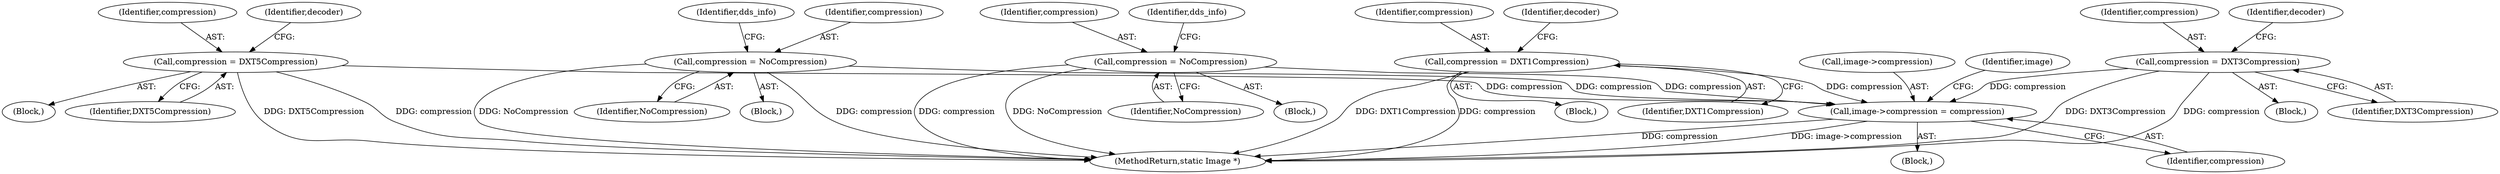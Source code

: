 digraph "0_ImageMagick_504ada82b6fa38a30c846c1c29116af7290decb2@pointer" {
"1000472" [label="(Call,image->compression = compression)"];
"1000346" [label="(Call,compression = DXT5Compression)"];
"1000277" [label="(Call,compression = NoCompression)"];
"1000241" [label="(Call,compression = NoCompression)"];
"1000322" [label="(Call,compression = DXT1Compression)"];
"1000334" [label="(Call,compression = DXT3Compression)"];
"1000334" [label="(Call,compression = DXT3Compression)"];
"1000336" [label="(Identifier,DXT3Compression)"];
"1000323" [label="(Identifier,compression)"];
"1000330" [label="(Block,)"];
"1000348" [label="(Identifier,DXT5Compression)"];
"1000242" [label="(Identifier,compression)"];
"1000436" [label="(Block,)"];
"1000472" [label="(Call,image->compression = compression)"];
"1000346" [label="(Call,compression = DXT5Compression)"];
"1000284" [label="(Identifier,dds_info)"];
"1000347" [label="(Identifier,compression)"];
"1000240" [label="(Block,)"];
"1000342" [label="(Block,)"];
"1000276" [label="(Block,)"];
"1000473" [label="(Call,image->compression)"];
"1000326" [label="(Identifier,decoder)"];
"1000479" [label="(Identifier,image)"];
"1000324" [label="(Identifier,DXT1Compression)"];
"1000582" [label="(MethodReturn,static Image *)"];
"1000241" [label="(Call,compression = NoCompression)"];
"1000318" [label="(Block,)"];
"1000248" [label="(Identifier,dds_info)"];
"1000322" [label="(Call,compression = DXT1Compression)"];
"1000278" [label="(Identifier,compression)"];
"1000277" [label="(Call,compression = NoCompression)"];
"1000279" [label="(Identifier,NoCompression)"];
"1000243" [label="(Identifier,NoCompression)"];
"1000335" [label="(Identifier,compression)"];
"1000476" [label="(Identifier,compression)"];
"1000338" [label="(Identifier,decoder)"];
"1000350" [label="(Identifier,decoder)"];
"1000472" -> "1000436"  [label="AST: "];
"1000472" -> "1000476"  [label="CFG: "];
"1000473" -> "1000472"  [label="AST: "];
"1000476" -> "1000472"  [label="AST: "];
"1000479" -> "1000472"  [label="CFG: "];
"1000472" -> "1000582"  [label="DDG: compression"];
"1000472" -> "1000582"  [label="DDG: image->compression"];
"1000346" -> "1000472"  [label="DDG: compression"];
"1000277" -> "1000472"  [label="DDG: compression"];
"1000241" -> "1000472"  [label="DDG: compression"];
"1000322" -> "1000472"  [label="DDG: compression"];
"1000334" -> "1000472"  [label="DDG: compression"];
"1000346" -> "1000342"  [label="AST: "];
"1000346" -> "1000348"  [label="CFG: "];
"1000347" -> "1000346"  [label="AST: "];
"1000348" -> "1000346"  [label="AST: "];
"1000350" -> "1000346"  [label="CFG: "];
"1000346" -> "1000582"  [label="DDG: DXT5Compression"];
"1000346" -> "1000582"  [label="DDG: compression"];
"1000277" -> "1000276"  [label="AST: "];
"1000277" -> "1000279"  [label="CFG: "];
"1000278" -> "1000277"  [label="AST: "];
"1000279" -> "1000277"  [label="AST: "];
"1000284" -> "1000277"  [label="CFG: "];
"1000277" -> "1000582"  [label="DDG: compression"];
"1000277" -> "1000582"  [label="DDG: NoCompression"];
"1000241" -> "1000240"  [label="AST: "];
"1000241" -> "1000243"  [label="CFG: "];
"1000242" -> "1000241"  [label="AST: "];
"1000243" -> "1000241"  [label="AST: "];
"1000248" -> "1000241"  [label="CFG: "];
"1000241" -> "1000582"  [label="DDG: compression"];
"1000241" -> "1000582"  [label="DDG: NoCompression"];
"1000322" -> "1000318"  [label="AST: "];
"1000322" -> "1000324"  [label="CFG: "];
"1000323" -> "1000322"  [label="AST: "];
"1000324" -> "1000322"  [label="AST: "];
"1000326" -> "1000322"  [label="CFG: "];
"1000322" -> "1000582"  [label="DDG: DXT1Compression"];
"1000322" -> "1000582"  [label="DDG: compression"];
"1000334" -> "1000330"  [label="AST: "];
"1000334" -> "1000336"  [label="CFG: "];
"1000335" -> "1000334"  [label="AST: "];
"1000336" -> "1000334"  [label="AST: "];
"1000338" -> "1000334"  [label="CFG: "];
"1000334" -> "1000582"  [label="DDG: DXT3Compression"];
"1000334" -> "1000582"  [label="DDG: compression"];
}
